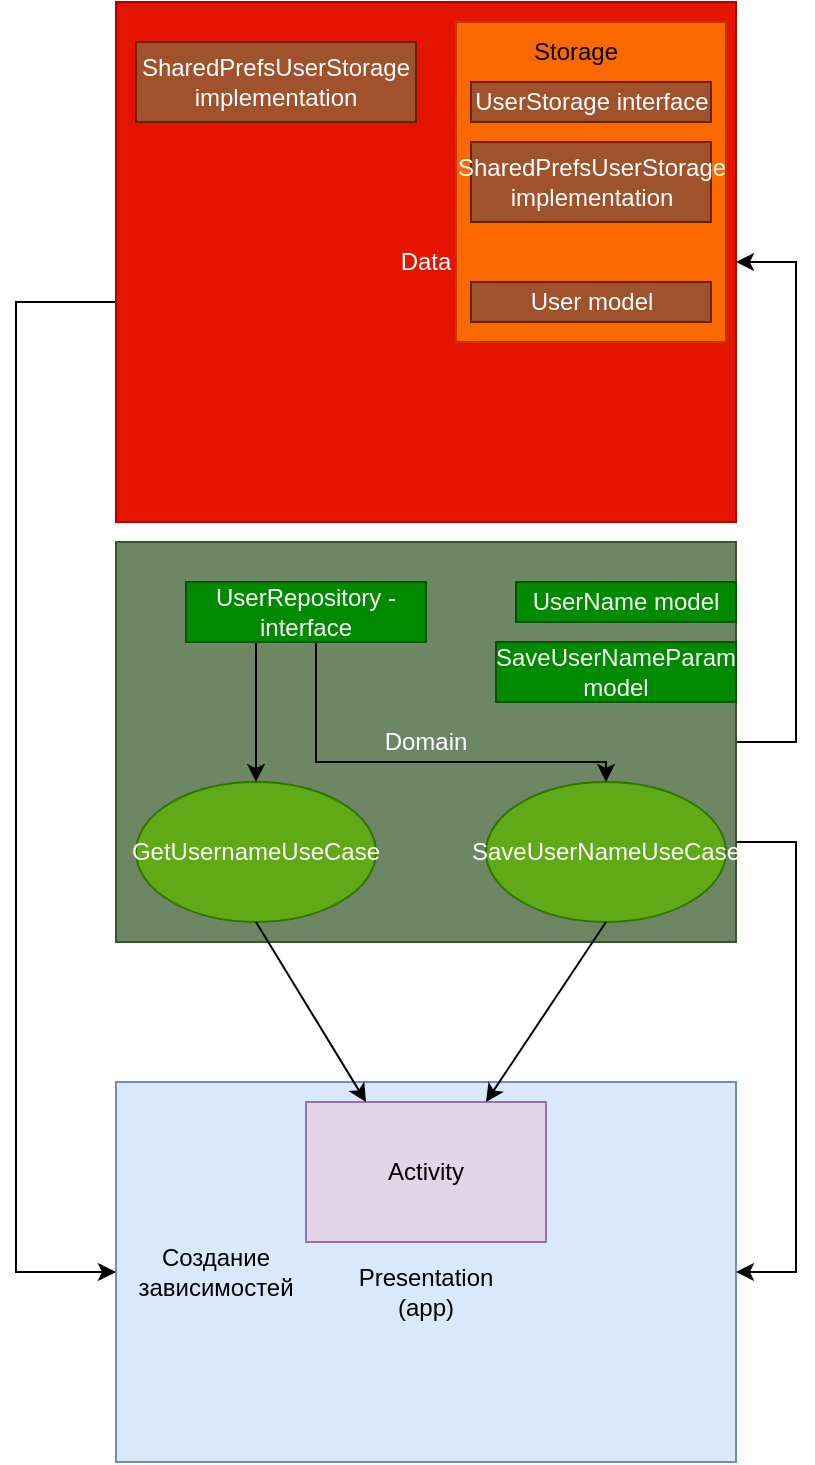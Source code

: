 <mxfile version="22.1.11" type="github">
  <diagram name="Page-1" id="tvv9L5U_C2Xs1THGLsmi">
    <mxGraphModel dx="941" dy="523" grid="1" gridSize="10" guides="1" tooltips="1" connect="1" arrows="1" fold="1" page="1" pageScale="1" pageWidth="850" pageHeight="1100" math="0" shadow="0">
      <root>
        <mxCell id="0" />
        <mxCell id="1" parent="0" />
        <mxCell id="y4aT7-0Yj_3KUyjyIQen-1" value="" style="rounded=0;whiteSpace=wrap;html=1;fillColor=#dae8fc;strokeColor=#6c8ebf;" vertex="1" parent="1">
          <mxGeometry x="270" y="540" width="310" height="190" as="geometry" />
        </mxCell>
        <mxCell id="y4aT7-0Yj_3KUyjyIQen-2" value="Presentation (app)" style="text;html=1;strokeColor=none;fillColor=none;align=center;verticalAlign=middle;whiteSpace=wrap;rounded=0;" vertex="1" parent="1">
          <mxGeometry x="395" y="630" width="60" height="30" as="geometry" />
        </mxCell>
        <mxCell id="y4aT7-0Yj_3KUyjyIQen-3" value="Создание зависимостей" style="text;html=1;strokeColor=none;fillColor=none;align=center;verticalAlign=middle;whiteSpace=wrap;rounded=0;" vertex="1" parent="1">
          <mxGeometry x="290" y="620" width="60" height="30" as="geometry" />
        </mxCell>
        <mxCell id="y4aT7-0Yj_3KUyjyIQen-4" value="Activity" style="rounded=0;whiteSpace=wrap;html=1;fillColor=#e1d5e7;strokeColor=#9673a6;" vertex="1" parent="1">
          <mxGeometry x="365" y="550" width="120" height="70" as="geometry" />
        </mxCell>
        <mxCell id="y4aT7-0Yj_3KUyjyIQen-33" style="edgeStyle=orthogonalEdgeStyle;rounded=0;orthogonalLoop=1;jettySize=auto;html=1;entryX=1;entryY=0.5;entryDx=0;entryDy=0;exitX=1;exitY=0.5;exitDx=0;exitDy=0;" edge="1" parent="1" source="y4aT7-0Yj_3KUyjyIQen-5" target="y4aT7-0Yj_3KUyjyIQen-7">
          <mxGeometry relative="1" as="geometry">
            <Array as="points">
              <mxPoint x="610" y="370" />
              <mxPoint x="610" y="130" />
            </Array>
          </mxGeometry>
        </mxCell>
        <mxCell id="y4aT7-0Yj_3KUyjyIQen-34" style="edgeStyle=orthogonalEdgeStyle;rounded=0;orthogonalLoop=1;jettySize=auto;html=1;exitX=1;exitY=0.75;exitDx=0;exitDy=0;entryX=1;entryY=0.5;entryDx=0;entryDy=0;" edge="1" parent="1" source="y4aT7-0Yj_3KUyjyIQen-5" target="y4aT7-0Yj_3KUyjyIQen-1">
          <mxGeometry relative="1" as="geometry">
            <Array as="points">
              <mxPoint x="610" y="420" />
              <mxPoint x="610" y="635" />
            </Array>
          </mxGeometry>
        </mxCell>
        <mxCell id="y4aT7-0Yj_3KUyjyIQen-5" value="Domain" style="rounded=0;whiteSpace=wrap;html=1;fillColor=#6d8764;strokeColor=#3A5431;fontColor=#ffffff;" vertex="1" parent="1">
          <mxGeometry x="270" y="270" width="310" height="200" as="geometry" />
        </mxCell>
        <mxCell id="y4aT7-0Yj_3KUyjyIQen-36" style="edgeStyle=orthogonalEdgeStyle;rounded=0;orthogonalLoop=1;jettySize=auto;html=1;entryX=0;entryY=0.5;entryDx=0;entryDy=0;" edge="1" parent="1" source="y4aT7-0Yj_3KUyjyIQen-7" target="y4aT7-0Yj_3KUyjyIQen-1">
          <mxGeometry relative="1" as="geometry">
            <Array as="points">
              <mxPoint x="220" y="150" />
              <mxPoint x="220" y="635" />
            </Array>
          </mxGeometry>
        </mxCell>
        <mxCell id="y4aT7-0Yj_3KUyjyIQen-7" value="Data" style="rounded=0;whiteSpace=wrap;html=1;fillColor=#e51400;strokeColor=#B20000;fontColor=#ffffff;" vertex="1" parent="1">
          <mxGeometry x="270" width="310" height="260" as="geometry" />
        </mxCell>
        <mxCell id="y4aT7-0Yj_3KUyjyIQen-8" value="GetUsernameUseCase" style="ellipse;whiteSpace=wrap;html=1;fillColor=#60a917;strokeColor=#2D7600;fontColor=#ffffff;" vertex="1" parent="1">
          <mxGeometry x="280" y="390" width="120" height="70" as="geometry" />
        </mxCell>
        <mxCell id="y4aT7-0Yj_3KUyjyIQen-9" value="SaveUserNameUseCase" style="ellipse;whiteSpace=wrap;html=1;fillColor=#60a917;strokeColor=#2D7600;fontColor=#ffffff;" vertex="1" parent="1">
          <mxGeometry x="455" y="390" width="120" height="70" as="geometry" />
        </mxCell>
        <mxCell id="y4aT7-0Yj_3KUyjyIQen-17" style="edgeStyle=orthogonalEdgeStyle;rounded=0;orthogonalLoop=1;jettySize=auto;html=1;exitX=0.5;exitY=1;exitDx=0;exitDy=0;" edge="1" parent="1" source="y4aT7-0Yj_3KUyjyIQen-10" target="y4aT7-0Yj_3KUyjyIQen-8">
          <mxGeometry relative="1" as="geometry">
            <Array as="points">
              <mxPoint x="340" y="320" />
            </Array>
          </mxGeometry>
        </mxCell>
        <mxCell id="y4aT7-0Yj_3KUyjyIQen-18" style="edgeStyle=orthogonalEdgeStyle;rounded=0;orthogonalLoop=1;jettySize=auto;html=1;exitX=0.5;exitY=1;exitDx=0;exitDy=0;entryX=0.5;entryY=0;entryDx=0;entryDy=0;" edge="1" parent="1" source="y4aT7-0Yj_3KUyjyIQen-10" target="y4aT7-0Yj_3KUyjyIQen-9">
          <mxGeometry relative="1" as="geometry">
            <Array as="points">
              <mxPoint x="370" y="320" />
              <mxPoint x="370" y="380" />
              <mxPoint x="515" y="380" />
            </Array>
          </mxGeometry>
        </mxCell>
        <mxCell id="y4aT7-0Yj_3KUyjyIQen-10" value="UserRepository - interface" style="rounded=0;whiteSpace=wrap;html=1;fillColor=#008a00;fontColor=#ffffff;strokeColor=#005700;" vertex="1" parent="1">
          <mxGeometry x="305" y="290" width="120" height="30" as="geometry" />
        </mxCell>
        <mxCell id="y4aT7-0Yj_3KUyjyIQen-14" value="" style="endArrow=classic;html=1;rounded=0;entryX=0.25;entryY=0;entryDx=0;entryDy=0;exitX=0.5;exitY=1;exitDx=0;exitDy=0;" edge="1" parent="1" source="y4aT7-0Yj_3KUyjyIQen-8" target="y4aT7-0Yj_3KUyjyIQen-4">
          <mxGeometry width="50" height="50" relative="1" as="geometry">
            <mxPoint x="400" y="480" as="sourcePoint" />
            <mxPoint x="450" y="430" as="targetPoint" />
          </mxGeometry>
        </mxCell>
        <mxCell id="y4aT7-0Yj_3KUyjyIQen-15" value="" style="endArrow=classic;html=1;rounded=0;entryX=0.75;entryY=0;entryDx=0;entryDy=0;exitX=0.5;exitY=1;exitDx=0;exitDy=0;" edge="1" parent="1" source="y4aT7-0Yj_3KUyjyIQen-9" target="y4aT7-0Yj_3KUyjyIQen-4">
          <mxGeometry width="50" height="50" relative="1" as="geometry">
            <mxPoint x="350" y="470" as="sourcePoint" />
            <mxPoint x="405" y="560" as="targetPoint" />
          </mxGeometry>
        </mxCell>
        <mxCell id="y4aT7-0Yj_3KUyjyIQen-22" value="UserName model" style="rounded=0;whiteSpace=wrap;html=1;fillColor=#008a00;fontColor=#ffffff;strokeColor=#005700;" vertex="1" parent="1">
          <mxGeometry x="470" y="290" width="110" height="20" as="geometry" />
        </mxCell>
        <mxCell id="y4aT7-0Yj_3KUyjyIQen-24" value="SaveUserNameParam model" style="rounded=0;whiteSpace=wrap;html=1;fillColor=#008a00;fontColor=#ffffff;strokeColor=#005700;" vertex="1" parent="1">
          <mxGeometry x="460" y="320" width="120" height="30" as="geometry" />
        </mxCell>
        <mxCell id="y4aT7-0Yj_3KUyjyIQen-25" value="" style="rounded=0;whiteSpace=wrap;html=1;fillColor=#fa6800;fontColor=#000000;strokeColor=#C73500;" vertex="1" parent="1">
          <mxGeometry x="440" y="10" width="135" height="160" as="geometry" />
        </mxCell>
        <mxCell id="y4aT7-0Yj_3KUyjyIQen-26" value="UserStorage interface" style="rounded=0;whiteSpace=wrap;html=1;fillColor=#a0522d;fontColor=#ffffff;strokeColor=#6D1F00;" vertex="1" parent="1">
          <mxGeometry x="447.5" y="40" width="120" height="20" as="geometry" />
        </mxCell>
        <mxCell id="y4aT7-0Yj_3KUyjyIQen-28" value="SharedPrefsUserStorage implementation" style="rounded=0;whiteSpace=wrap;html=1;fillColor=#a0522d;fontColor=#ffffff;strokeColor=#6D1F00;" vertex="1" parent="1">
          <mxGeometry x="447.5" y="70" width="120" height="40" as="geometry" />
        </mxCell>
        <mxCell id="y4aT7-0Yj_3KUyjyIQen-29" value="User model" style="rounded=0;whiteSpace=wrap;html=1;fillColor=#a0522d;fontColor=#ffffff;strokeColor=#6D1F00;" vertex="1" parent="1">
          <mxGeometry x="447.5" y="140" width="120" height="20" as="geometry" />
        </mxCell>
        <mxCell id="y4aT7-0Yj_3KUyjyIQen-30" value="SharedPrefsUserStorage implementation" style="rounded=0;whiteSpace=wrap;html=1;fillColor=#a0522d;fontColor=#ffffff;strokeColor=#6D1F00;" vertex="1" parent="1">
          <mxGeometry x="280" y="20" width="140" height="40" as="geometry" />
        </mxCell>
        <mxCell id="y4aT7-0Yj_3KUyjyIQen-31" value="Storage" style="text;html=1;strokeColor=none;fillColor=none;align=center;verticalAlign=middle;whiteSpace=wrap;rounded=0;" vertex="1" parent="1">
          <mxGeometry x="470" y="10" width="60" height="30" as="geometry" />
        </mxCell>
      </root>
    </mxGraphModel>
  </diagram>
</mxfile>
